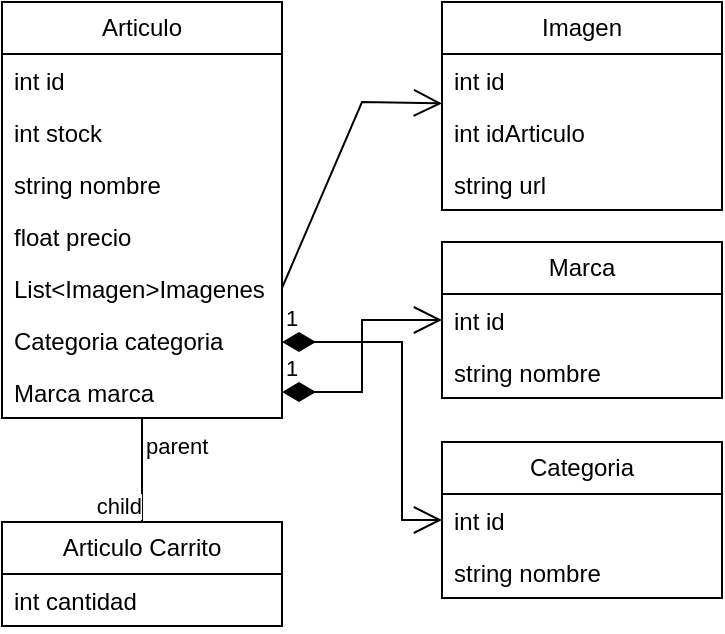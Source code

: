 <mxfile version="24.4.13" type="github">
  <diagram id="C5RBs43oDa-KdzZeNtuy" name="Page-1">
    <mxGraphModel dx="874" dy="468" grid="1" gridSize="10" guides="1" tooltips="1" connect="1" arrows="1" fold="1" page="1" pageScale="1" pageWidth="827" pageHeight="1169" math="0" shadow="0">
      <root>
        <mxCell id="WIyWlLk6GJQsqaUBKTNV-0" />
        <mxCell id="WIyWlLk6GJQsqaUBKTNV-1" parent="WIyWlLk6GJQsqaUBKTNV-0" />
        <mxCell id="lrgG1jdDhU8yMcY-Af-S-0" value="Articulo" style="swimlane;fontStyle=0;childLayout=stackLayout;horizontal=1;startSize=26;fillColor=none;horizontalStack=0;resizeParent=1;resizeParentMax=0;resizeLast=0;collapsible=1;marginBottom=0;whiteSpace=wrap;html=1;" vertex="1" parent="WIyWlLk6GJQsqaUBKTNV-1">
          <mxGeometry x="380" y="160" width="140" height="208" as="geometry" />
        </mxCell>
        <mxCell id="lrgG1jdDhU8yMcY-Af-S-1" value="int id" style="text;strokeColor=none;fillColor=none;align=left;verticalAlign=top;spacingLeft=4;spacingRight=4;overflow=hidden;rotatable=0;points=[[0,0.5],[1,0.5]];portConstraint=eastwest;whiteSpace=wrap;html=1;" vertex="1" parent="lrgG1jdDhU8yMcY-Af-S-0">
          <mxGeometry y="26" width="140" height="26" as="geometry" />
        </mxCell>
        <mxCell id="lrgG1jdDhU8yMcY-Af-S-2" value="int stock" style="text;strokeColor=none;fillColor=none;align=left;verticalAlign=top;spacingLeft=4;spacingRight=4;overflow=hidden;rotatable=0;points=[[0,0.5],[1,0.5]];portConstraint=eastwest;whiteSpace=wrap;html=1;" vertex="1" parent="lrgG1jdDhU8yMcY-Af-S-0">
          <mxGeometry y="52" width="140" height="26" as="geometry" />
        </mxCell>
        <mxCell id="lrgG1jdDhU8yMcY-Af-S-3" value="string nombre" style="text;strokeColor=none;fillColor=none;align=left;verticalAlign=top;spacingLeft=4;spacingRight=4;overflow=hidden;rotatable=0;points=[[0,0.5],[1,0.5]];portConstraint=eastwest;whiteSpace=wrap;html=1;" vertex="1" parent="lrgG1jdDhU8yMcY-Af-S-0">
          <mxGeometry y="78" width="140" height="26" as="geometry" />
        </mxCell>
        <mxCell id="lrgG1jdDhU8yMcY-Af-S-19" value="float precio" style="text;strokeColor=none;fillColor=none;align=left;verticalAlign=top;spacingLeft=4;spacingRight=4;overflow=hidden;rotatable=0;points=[[0,0.5],[1,0.5]];portConstraint=eastwest;whiteSpace=wrap;html=1;" vertex="1" parent="lrgG1jdDhU8yMcY-Af-S-0">
          <mxGeometry y="104" width="140" height="26" as="geometry" />
        </mxCell>
        <mxCell id="lrgG1jdDhU8yMcY-Af-S-4" value="List&amp;lt;Imagen&amp;gt;Imagenes" style="text;strokeColor=none;fillColor=none;align=left;verticalAlign=top;spacingLeft=4;spacingRight=4;overflow=hidden;rotatable=0;points=[[0,0.5],[1,0.5]];portConstraint=eastwest;whiteSpace=wrap;html=1;" vertex="1" parent="lrgG1jdDhU8yMcY-Af-S-0">
          <mxGeometry y="130" width="140" height="26" as="geometry" />
        </mxCell>
        <mxCell id="lrgG1jdDhU8yMcY-Af-S-18" value="Categoria categoria" style="text;strokeColor=none;fillColor=none;align=left;verticalAlign=top;spacingLeft=4;spacingRight=4;overflow=hidden;rotatable=0;points=[[0,0.5],[1,0.5]];portConstraint=eastwest;whiteSpace=wrap;html=1;" vertex="1" parent="lrgG1jdDhU8yMcY-Af-S-0">
          <mxGeometry y="156" width="140" height="26" as="geometry" />
        </mxCell>
        <mxCell id="lrgG1jdDhU8yMcY-Af-S-17" value="Marca marca" style="text;strokeColor=none;fillColor=none;align=left;verticalAlign=top;spacingLeft=4;spacingRight=4;overflow=hidden;rotatable=0;points=[[0,0.5],[1,0.5]];portConstraint=eastwest;whiteSpace=wrap;html=1;" vertex="1" parent="lrgG1jdDhU8yMcY-Af-S-0">
          <mxGeometry y="182" width="140" height="26" as="geometry" />
        </mxCell>
        <mxCell id="lrgG1jdDhU8yMcY-Af-S-5" value="Imagen" style="swimlane;fontStyle=0;childLayout=stackLayout;horizontal=1;startSize=26;fillColor=none;horizontalStack=0;resizeParent=1;resizeParentMax=0;resizeLast=0;collapsible=1;marginBottom=0;whiteSpace=wrap;html=1;" vertex="1" parent="WIyWlLk6GJQsqaUBKTNV-1">
          <mxGeometry x="600" y="160" width="140" height="104" as="geometry" />
        </mxCell>
        <mxCell id="lrgG1jdDhU8yMcY-Af-S-6" value="int id" style="text;strokeColor=none;fillColor=none;align=left;verticalAlign=top;spacingLeft=4;spacingRight=4;overflow=hidden;rotatable=0;points=[[0,0.5],[1,0.5]];portConstraint=eastwest;whiteSpace=wrap;html=1;" vertex="1" parent="lrgG1jdDhU8yMcY-Af-S-5">
          <mxGeometry y="26" width="140" height="26" as="geometry" />
        </mxCell>
        <mxCell id="lrgG1jdDhU8yMcY-Af-S-7" value="int idArticulo" style="text;strokeColor=none;fillColor=none;align=left;verticalAlign=top;spacingLeft=4;spacingRight=4;overflow=hidden;rotatable=0;points=[[0,0.5],[1,0.5]];portConstraint=eastwest;whiteSpace=wrap;html=1;" vertex="1" parent="lrgG1jdDhU8yMcY-Af-S-5">
          <mxGeometry y="52" width="140" height="26" as="geometry" />
        </mxCell>
        <mxCell id="lrgG1jdDhU8yMcY-Af-S-8" value="string url" style="text;strokeColor=none;fillColor=none;align=left;verticalAlign=top;spacingLeft=4;spacingRight=4;overflow=hidden;rotatable=0;points=[[0,0.5],[1,0.5]];portConstraint=eastwest;whiteSpace=wrap;html=1;" vertex="1" parent="lrgG1jdDhU8yMcY-Af-S-5">
          <mxGeometry y="78" width="140" height="26" as="geometry" />
        </mxCell>
        <mxCell id="lrgG1jdDhU8yMcY-Af-S-9" value="Marca" style="swimlane;fontStyle=0;childLayout=stackLayout;horizontal=1;startSize=26;fillColor=none;horizontalStack=0;resizeParent=1;resizeParentMax=0;resizeLast=0;collapsible=1;marginBottom=0;whiteSpace=wrap;html=1;" vertex="1" parent="WIyWlLk6GJQsqaUBKTNV-1">
          <mxGeometry x="600" y="280" width="140" height="78" as="geometry" />
        </mxCell>
        <mxCell id="lrgG1jdDhU8yMcY-Af-S-10" value="int id" style="text;strokeColor=none;fillColor=none;align=left;verticalAlign=top;spacingLeft=4;spacingRight=4;overflow=hidden;rotatable=0;points=[[0,0.5],[1,0.5]];portConstraint=eastwest;whiteSpace=wrap;html=1;" vertex="1" parent="lrgG1jdDhU8yMcY-Af-S-9">
          <mxGeometry y="26" width="140" height="26" as="geometry" />
        </mxCell>
        <mxCell id="lrgG1jdDhU8yMcY-Af-S-12" value="string nombre" style="text;strokeColor=none;fillColor=none;align=left;verticalAlign=top;spacingLeft=4;spacingRight=4;overflow=hidden;rotatable=0;points=[[0,0.5],[1,0.5]];portConstraint=eastwest;whiteSpace=wrap;html=1;" vertex="1" parent="lrgG1jdDhU8yMcY-Af-S-9">
          <mxGeometry y="52" width="140" height="26" as="geometry" />
        </mxCell>
        <mxCell id="lrgG1jdDhU8yMcY-Af-S-13" value="Categoria" style="swimlane;fontStyle=0;childLayout=stackLayout;horizontal=1;startSize=26;fillColor=none;horizontalStack=0;resizeParent=1;resizeParentMax=0;resizeLast=0;collapsible=1;marginBottom=0;whiteSpace=wrap;html=1;" vertex="1" parent="WIyWlLk6GJQsqaUBKTNV-1">
          <mxGeometry x="600" y="380" width="140" height="78" as="geometry" />
        </mxCell>
        <mxCell id="lrgG1jdDhU8yMcY-Af-S-14" value="int id" style="text;strokeColor=none;fillColor=none;align=left;verticalAlign=top;spacingLeft=4;spacingRight=4;overflow=hidden;rotatable=0;points=[[0,0.5],[1,0.5]];portConstraint=eastwest;whiteSpace=wrap;html=1;" vertex="1" parent="lrgG1jdDhU8yMcY-Af-S-13">
          <mxGeometry y="26" width="140" height="26" as="geometry" />
        </mxCell>
        <mxCell id="lrgG1jdDhU8yMcY-Af-S-15" value="string nombre" style="text;strokeColor=none;fillColor=none;align=left;verticalAlign=top;spacingLeft=4;spacingRight=4;overflow=hidden;rotatable=0;points=[[0,0.5],[1,0.5]];portConstraint=eastwest;whiteSpace=wrap;html=1;" vertex="1" parent="lrgG1jdDhU8yMcY-Af-S-13">
          <mxGeometry y="52" width="140" height="26" as="geometry" />
        </mxCell>
        <mxCell id="lrgG1jdDhU8yMcY-Af-S-20" value="Articulo Carrito" style="swimlane;fontStyle=0;childLayout=stackLayout;horizontal=1;startSize=26;fillColor=none;horizontalStack=0;resizeParent=1;resizeParentMax=0;resizeLast=0;collapsible=1;marginBottom=0;whiteSpace=wrap;html=1;" vertex="1" parent="WIyWlLk6GJQsqaUBKTNV-1">
          <mxGeometry x="380" y="420" width="140" height="52" as="geometry" />
        </mxCell>
        <mxCell id="lrgG1jdDhU8yMcY-Af-S-21" value="int cantidad" style="text;strokeColor=none;fillColor=none;align=left;verticalAlign=top;spacingLeft=4;spacingRight=4;overflow=hidden;rotatable=0;points=[[0,0.5],[1,0.5]];portConstraint=eastwest;whiteSpace=wrap;html=1;" vertex="1" parent="lrgG1jdDhU8yMcY-Af-S-20">
          <mxGeometry y="26" width="140" height="26" as="geometry" />
        </mxCell>
        <mxCell id="lrgG1jdDhU8yMcY-Af-S-24" value="" style="endArrow=none;html=1;edgeStyle=orthogonalEdgeStyle;rounded=0;" edge="1" parent="WIyWlLk6GJQsqaUBKTNV-1" source="lrgG1jdDhU8yMcY-Af-S-0" target="lrgG1jdDhU8yMcY-Af-S-20">
          <mxGeometry relative="1" as="geometry">
            <mxPoint x="430" y="360" as="sourcePoint" />
            <mxPoint x="590" y="360" as="targetPoint" />
          </mxGeometry>
        </mxCell>
        <mxCell id="lrgG1jdDhU8yMcY-Af-S-25" value="parent" style="edgeLabel;resizable=0;html=1;align=left;verticalAlign=bottom;" connectable="0" vertex="1" parent="lrgG1jdDhU8yMcY-Af-S-24">
          <mxGeometry x="-1" relative="1" as="geometry">
            <mxPoint y="22" as="offset" />
          </mxGeometry>
        </mxCell>
        <mxCell id="lrgG1jdDhU8yMcY-Af-S-26" value="child" style="edgeLabel;resizable=0;html=1;align=right;verticalAlign=bottom;" connectable="0" vertex="1" parent="lrgG1jdDhU8yMcY-Af-S-24">
          <mxGeometry x="1" relative="1" as="geometry" />
        </mxCell>
        <mxCell id="lrgG1jdDhU8yMcY-Af-S-27" value="1" style="endArrow=open;html=1;endSize=12;startArrow=diamondThin;startSize=14;startFill=1;edgeStyle=orthogonalEdgeStyle;align=left;verticalAlign=bottom;rounded=0;" edge="1" parent="WIyWlLk6GJQsqaUBKTNV-1" source="lrgG1jdDhU8yMcY-Af-S-18" target="lrgG1jdDhU8yMcY-Af-S-13">
          <mxGeometry x="-1" y="3" relative="1" as="geometry">
            <mxPoint x="490" y="330" as="sourcePoint" />
            <mxPoint x="650" y="330" as="targetPoint" />
            <Array as="points">
              <mxPoint x="580" y="330" />
              <mxPoint x="580" y="419" />
            </Array>
          </mxGeometry>
        </mxCell>
        <mxCell id="lrgG1jdDhU8yMcY-Af-S-28" value="1" style="endArrow=open;html=1;endSize=12;startArrow=diamondThin;startSize=14;startFill=1;edgeStyle=orthogonalEdgeStyle;align=left;verticalAlign=bottom;rounded=0;" edge="1" parent="WIyWlLk6GJQsqaUBKTNV-1" source="lrgG1jdDhU8yMcY-Af-S-17" target="lrgG1jdDhU8yMcY-Af-S-9">
          <mxGeometry x="-1" y="3" relative="1" as="geometry">
            <mxPoint x="460" y="360" as="sourcePoint" />
            <mxPoint x="620" y="360" as="targetPoint" />
          </mxGeometry>
        </mxCell>
        <mxCell id="lrgG1jdDhU8yMcY-Af-S-29" value="" style="endArrow=open;endFill=1;endSize=12;html=1;rounded=0;exitX=1;exitY=0.5;exitDx=0;exitDy=0;" edge="1" parent="WIyWlLk6GJQsqaUBKTNV-1" source="lrgG1jdDhU8yMcY-Af-S-4" target="lrgG1jdDhU8yMcY-Af-S-5">
          <mxGeometry width="160" relative="1" as="geometry">
            <mxPoint x="540" y="280" as="sourcePoint" />
            <mxPoint x="700" y="280" as="targetPoint" />
            <Array as="points">
              <mxPoint x="560" y="210" />
            </Array>
          </mxGeometry>
        </mxCell>
      </root>
    </mxGraphModel>
  </diagram>
</mxfile>
